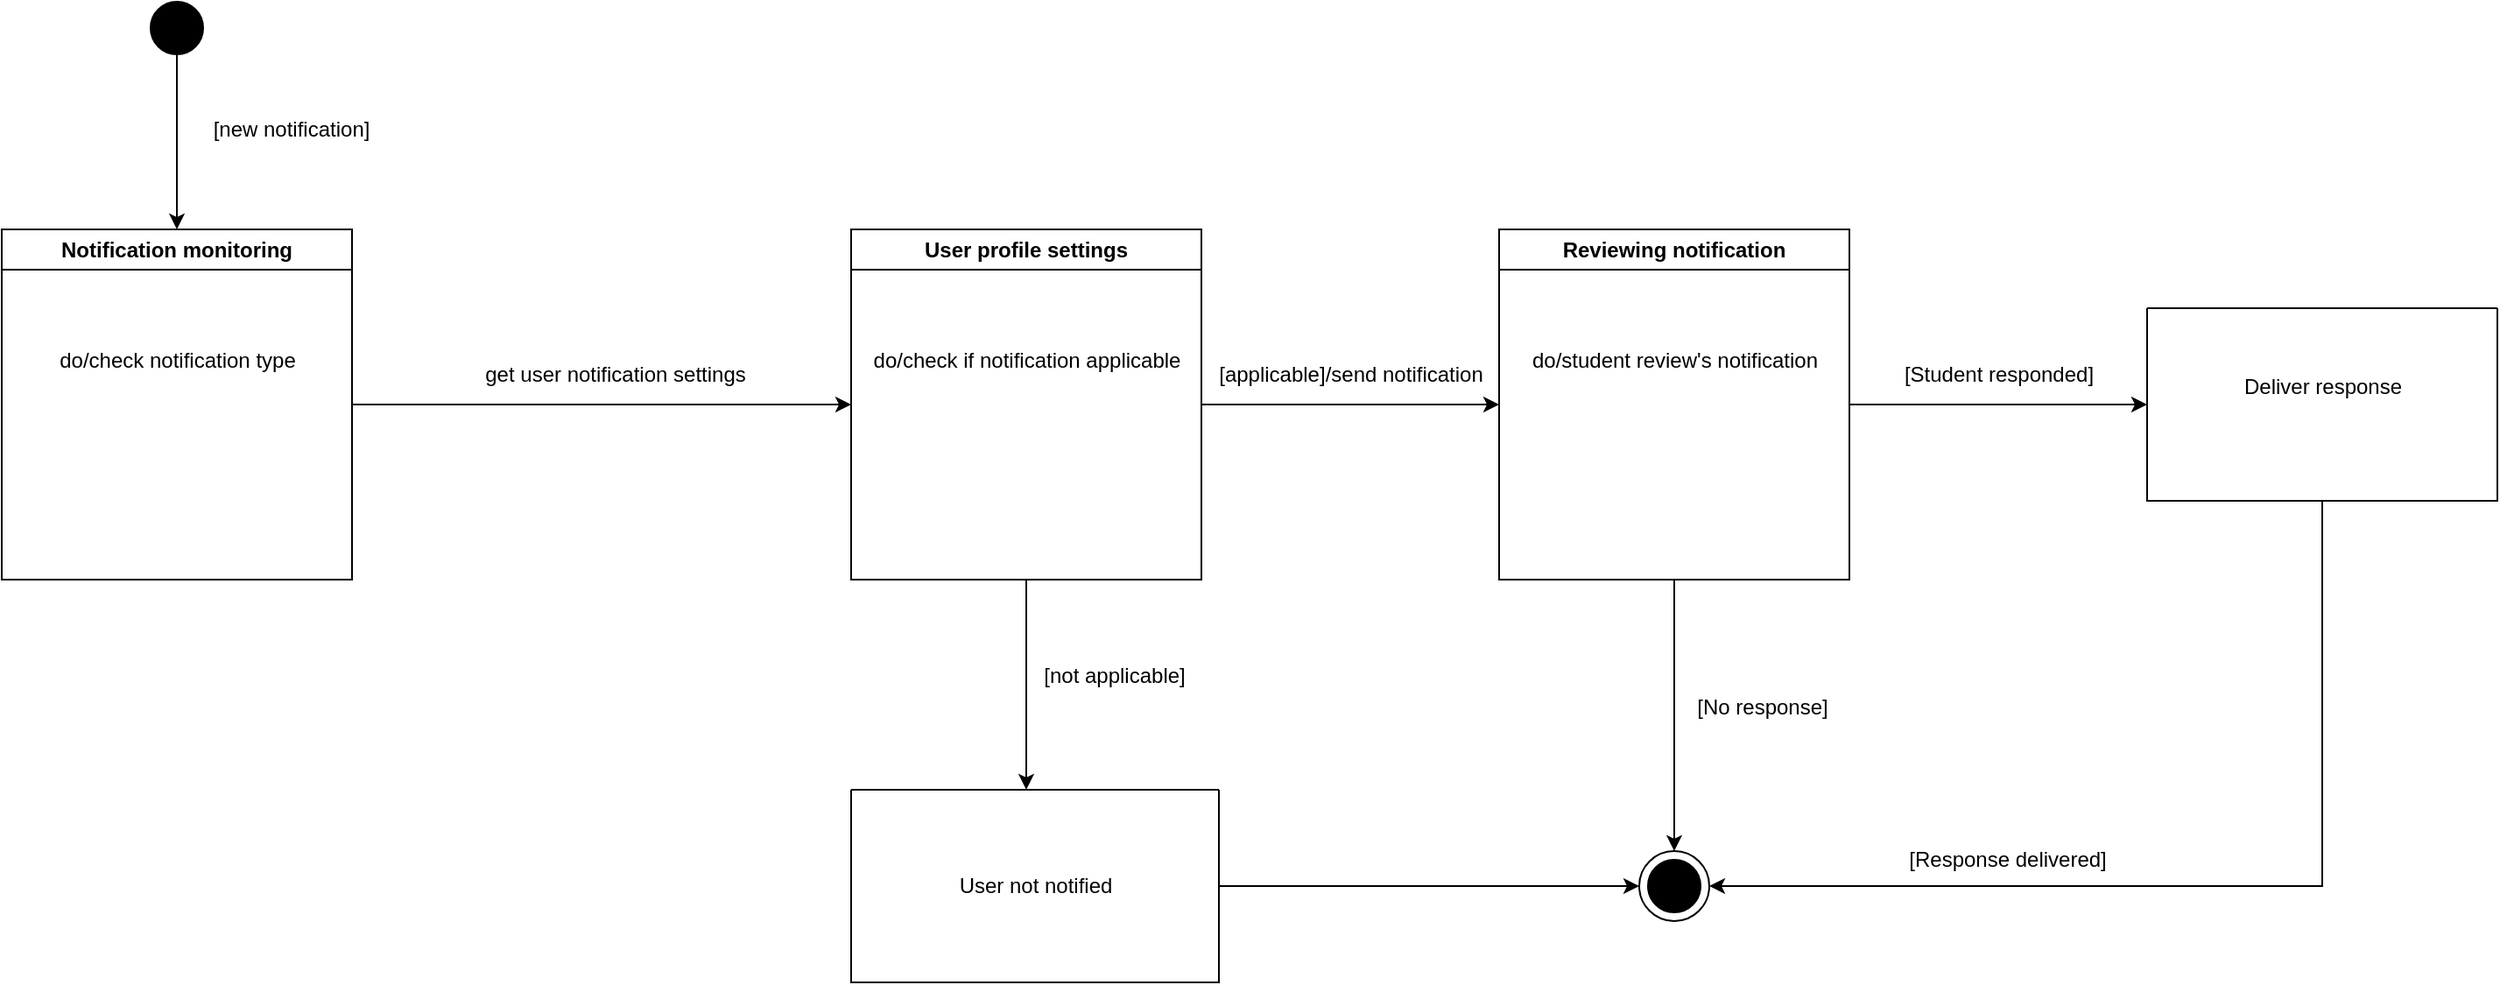 <mxfile version="22.1.11" type="device">
  <diagram name="Page-1" id="9IHGsyed1ngbkckclf1x">
    <mxGraphModel dx="1363" dy="761" grid="1" gridSize="10" guides="1" tooltips="1" connect="1" arrows="1" fold="1" page="1" pageScale="1" pageWidth="827" pageHeight="1169" math="0" shadow="0">
      <root>
        <mxCell id="0" />
        <mxCell id="1" parent="0" />
        <mxCell id="-mTPZF1IXxDro11lRGje-3" style="edgeStyle=orthogonalEdgeStyle;rounded=0;orthogonalLoop=1;jettySize=auto;html=1;entryX=0.5;entryY=0;entryDx=0;entryDy=0;" edge="1" parent="1" source="-mTPZF1IXxDro11lRGje-1" target="-mTPZF1IXxDro11lRGje-2">
          <mxGeometry relative="1" as="geometry" />
        </mxCell>
        <mxCell id="-mTPZF1IXxDro11lRGje-1" value="" style="ellipse;whiteSpace=wrap;html=1;aspect=fixed;fillColor=#000000;" vertex="1" parent="1">
          <mxGeometry x="160" y="80" width="30" height="30" as="geometry" />
        </mxCell>
        <mxCell id="-mTPZF1IXxDro11lRGje-7" style="edgeStyle=orthogonalEdgeStyle;rounded=0;orthogonalLoop=1;jettySize=auto;html=1;entryX=0;entryY=0.5;entryDx=0;entryDy=0;" edge="1" parent="1" source="-mTPZF1IXxDro11lRGje-2" target="-mTPZF1IXxDro11lRGje-6">
          <mxGeometry relative="1" as="geometry" />
        </mxCell>
        <mxCell id="-mTPZF1IXxDro11lRGje-2" value="Notification monitoring" style="swimlane;whiteSpace=wrap;html=1;" vertex="1" parent="1">
          <mxGeometry x="75" y="210" width="200" height="200" as="geometry" />
        </mxCell>
        <mxCell id="-mTPZF1IXxDro11lRGje-5" value="do/check notification type" style="text;html=1;align=center;verticalAlign=middle;resizable=0;points=[];autosize=1;strokeColor=none;fillColor=none;" vertex="1" parent="-mTPZF1IXxDro11lRGje-2">
          <mxGeometry x="20" y="60" width="160" height="30" as="geometry" />
        </mxCell>
        <mxCell id="-mTPZF1IXxDro11lRGje-4" value="[new notification]" style="text;html=1;align=center;verticalAlign=middle;resizable=0;points=[];autosize=1;strokeColor=none;fillColor=none;" vertex="1" parent="1">
          <mxGeometry x="185" y="138" width="110" height="30" as="geometry" />
        </mxCell>
        <mxCell id="-mTPZF1IXxDro11lRGje-11" style="edgeStyle=orthogonalEdgeStyle;rounded=0;orthogonalLoop=1;jettySize=auto;html=1;entryX=0.5;entryY=0;entryDx=0;entryDy=0;" edge="1" parent="1" source="-mTPZF1IXxDro11lRGje-6">
          <mxGeometry relative="1" as="geometry">
            <mxPoint x="660" y="530" as="targetPoint" />
          </mxGeometry>
        </mxCell>
        <mxCell id="-mTPZF1IXxDro11lRGje-16" style="edgeStyle=orthogonalEdgeStyle;rounded=0;orthogonalLoop=1;jettySize=auto;html=1;entryX=0;entryY=0.5;entryDx=0;entryDy=0;" edge="1" parent="1" source="-mTPZF1IXxDro11lRGje-6" target="-mTPZF1IXxDro11lRGje-15">
          <mxGeometry relative="1" as="geometry" />
        </mxCell>
        <mxCell id="-mTPZF1IXxDro11lRGje-6" value="User profile settings" style="swimlane;whiteSpace=wrap;html=1;" vertex="1" parent="1">
          <mxGeometry x="560" y="210" width="200" height="200" as="geometry" />
        </mxCell>
        <mxCell id="-mTPZF1IXxDro11lRGje-9" value="do/check if notification applicable" style="text;html=1;align=center;verticalAlign=middle;resizable=0;points=[];autosize=1;strokeColor=none;fillColor=none;" vertex="1" parent="-mTPZF1IXxDro11lRGje-6">
          <mxGeometry y="60" width="200" height="30" as="geometry" />
        </mxCell>
        <mxCell id="-mTPZF1IXxDro11lRGje-8" value="get user notification settings" style="text;html=1;align=center;verticalAlign=middle;resizable=0;points=[];autosize=1;strokeColor=none;fillColor=none;" vertex="1" parent="1">
          <mxGeometry x="340" y="278" width="170" height="30" as="geometry" />
        </mxCell>
        <mxCell id="-mTPZF1IXxDro11lRGje-12" value="[not applicable]" style="text;html=1;align=center;verticalAlign=middle;resizable=0;points=[];autosize=1;strokeColor=none;fillColor=none;" vertex="1" parent="1">
          <mxGeometry x="660" y="450" width="100" height="30" as="geometry" />
        </mxCell>
        <mxCell id="-mTPZF1IXxDro11lRGje-22" style="edgeStyle=orthogonalEdgeStyle;rounded=0;orthogonalLoop=1;jettySize=auto;html=1;entryX=0;entryY=0.5;entryDx=0;entryDy=0;" edge="1" parent="1" source="-mTPZF1IXxDro11lRGje-13" target="-mTPZF1IXxDro11lRGje-19">
          <mxGeometry relative="1" as="geometry" />
        </mxCell>
        <mxCell id="-mTPZF1IXxDro11lRGje-13" value="" style="swimlane;startSize=0;" vertex="1" parent="1">
          <mxGeometry x="560" y="530" width="210" height="110" as="geometry" />
        </mxCell>
        <mxCell id="-mTPZF1IXxDro11lRGje-14" value="User not notified" style="text;html=1;align=center;verticalAlign=middle;resizable=0;points=[];autosize=1;strokeColor=none;fillColor=none;" vertex="1" parent="-mTPZF1IXxDro11lRGje-13">
          <mxGeometry x="50" y="40" width="110" height="30" as="geometry" />
        </mxCell>
        <mxCell id="-mTPZF1IXxDro11lRGje-21" style="edgeStyle=orthogonalEdgeStyle;rounded=0;orthogonalLoop=1;jettySize=auto;html=1;entryX=0.5;entryY=0;entryDx=0;entryDy=0;" edge="1" parent="1" source="-mTPZF1IXxDro11lRGje-15" target="-mTPZF1IXxDro11lRGje-19">
          <mxGeometry relative="1" as="geometry" />
        </mxCell>
        <mxCell id="-mTPZF1IXxDro11lRGje-27" style="edgeStyle=orthogonalEdgeStyle;rounded=0;orthogonalLoop=1;jettySize=auto;html=1;entryX=0;entryY=0.5;entryDx=0;entryDy=0;" edge="1" parent="1" source="-mTPZF1IXxDro11lRGje-15" target="-mTPZF1IXxDro11lRGje-24">
          <mxGeometry relative="1" as="geometry" />
        </mxCell>
        <mxCell id="-mTPZF1IXxDro11lRGje-15" value="Reviewing notification" style="swimlane;whiteSpace=wrap;html=1;" vertex="1" parent="1">
          <mxGeometry x="930" y="210" width="200" height="200" as="geometry" />
        </mxCell>
        <mxCell id="-mTPZF1IXxDro11lRGje-18" value="do/student review&#39;s notification" style="text;html=1;align=center;verticalAlign=middle;resizable=0;points=[];autosize=1;strokeColor=none;fillColor=none;" vertex="1" parent="-mTPZF1IXxDro11lRGje-15">
          <mxGeometry x="5" y="60" width="190" height="30" as="geometry" />
        </mxCell>
        <mxCell id="-mTPZF1IXxDro11lRGje-17" value="[applicable]/send notification" style="text;html=1;align=center;verticalAlign=middle;resizable=0;points=[];autosize=1;strokeColor=none;fillColor=none;" vertex="1" parent="1">
          <mxGeometry x="760" y="278" width="170" height="30" as="geometry" />
        </mxCell>
        <mxCell id="-mTPZF1IXxDro11lRGje-19" value="" style="ellipse;whiteSpace=wrap;html=1;aspect=fixed;" vertex="1" parent="1">
          <mxGeometry x="1010" y="565" width="40" height="40" as="geometry" />
        </mxCell>
        <mxCell id="-mTPZF1IXxDro11lRGje-20" value="" style="ellipse;whiteSpace=wrap;html=1;aspect=fixed;fillColor=#000000;" vertex="1" parent="1">
          <mxGeometry x="1015" y="570" width="30" height="30" as="geometry" />
        </mxCell>
        <mxCell id="-mTPZF1IXxDro11lRGje-23" value="[No response]" style="text;html=1;align=center;verticalAlign=middle;resizable=0;points=[];autosize=1;strokeColor=none;fillColor=none;" vertex="1" parent="1">
          <mxGeometry x="1030" y="468" width="100" height="30" as="geometry" />
        </mxCell>
        <mxCell id="-mTPZF1IXxDro11lRGje-29" style="edgeStyle=orthogonalEdgeStyle;rounded=0;orthogonalLoop=1;jettySize=auto;html=1;entryX=1;entryY=0.5;entryDx=0;entryDy=0;" edge="1" parent="1" source="-mTPZF1IXxDro11lRGje-24" target="-mTPZF1IXxDro11lRGje-19">
          <mxGeometry relative="1" as="geometry">
            <Array as="points">
              <mxPoint x="1400" y="585" />
            </Array>
          </mxGeometry>
        </mxCell>
        <mxCell id="-mTPZF1IXxDro11lRGje-24" value="" style="swimlane;startSize=0;" vertex="1" parent="1">
          <mxGeometry x="1300" y="255" width="200" height="110" as="geometry" />
        </mxCell>
        <mxCell id="-mTPZF1IXxDro11lRGje-25" value="Deliver response" style="text;html=1;align=center;verticalAlign=middle;resizable=0;points=[];autosize=1;strokeColor=none;fillColor=none;" vertex="1" parent="-mTPZF1IXxDro11lRGje-24">
          <mxGeometry x="45" y="30" width="110" height="30" as="geometry" />
        </mxCell>
        <mxCell id="-mTPZF1IXxDro11lRGje-28" value="[Student responded]" style="text;html=1;align=center;verticalAlign=middle;resizable=0;points=[];autosize=1;strokeColor=none;fillColor=none;" vertex="1" parent="1">
          <mxGeometry x="1150" y="278" width="130" height="30" as="geometry" />
        </mxCell>
        <mxCell id="-mTPZF1IXxDro11lRGje-30" value="[Response delivered]" style="text;html=1;align=center;verticalAlign=middle;resizable=0;points=[];autosize=1;strokeColor=none;fillColor=none;" vertex="1" parent="1">
          <mxGeometry x="1150" y="555" width="140" height="30" as="geometry" />
        </mxCell>
      </root>
    </mxGraphModel>
  </diagram>
</mxfile>
